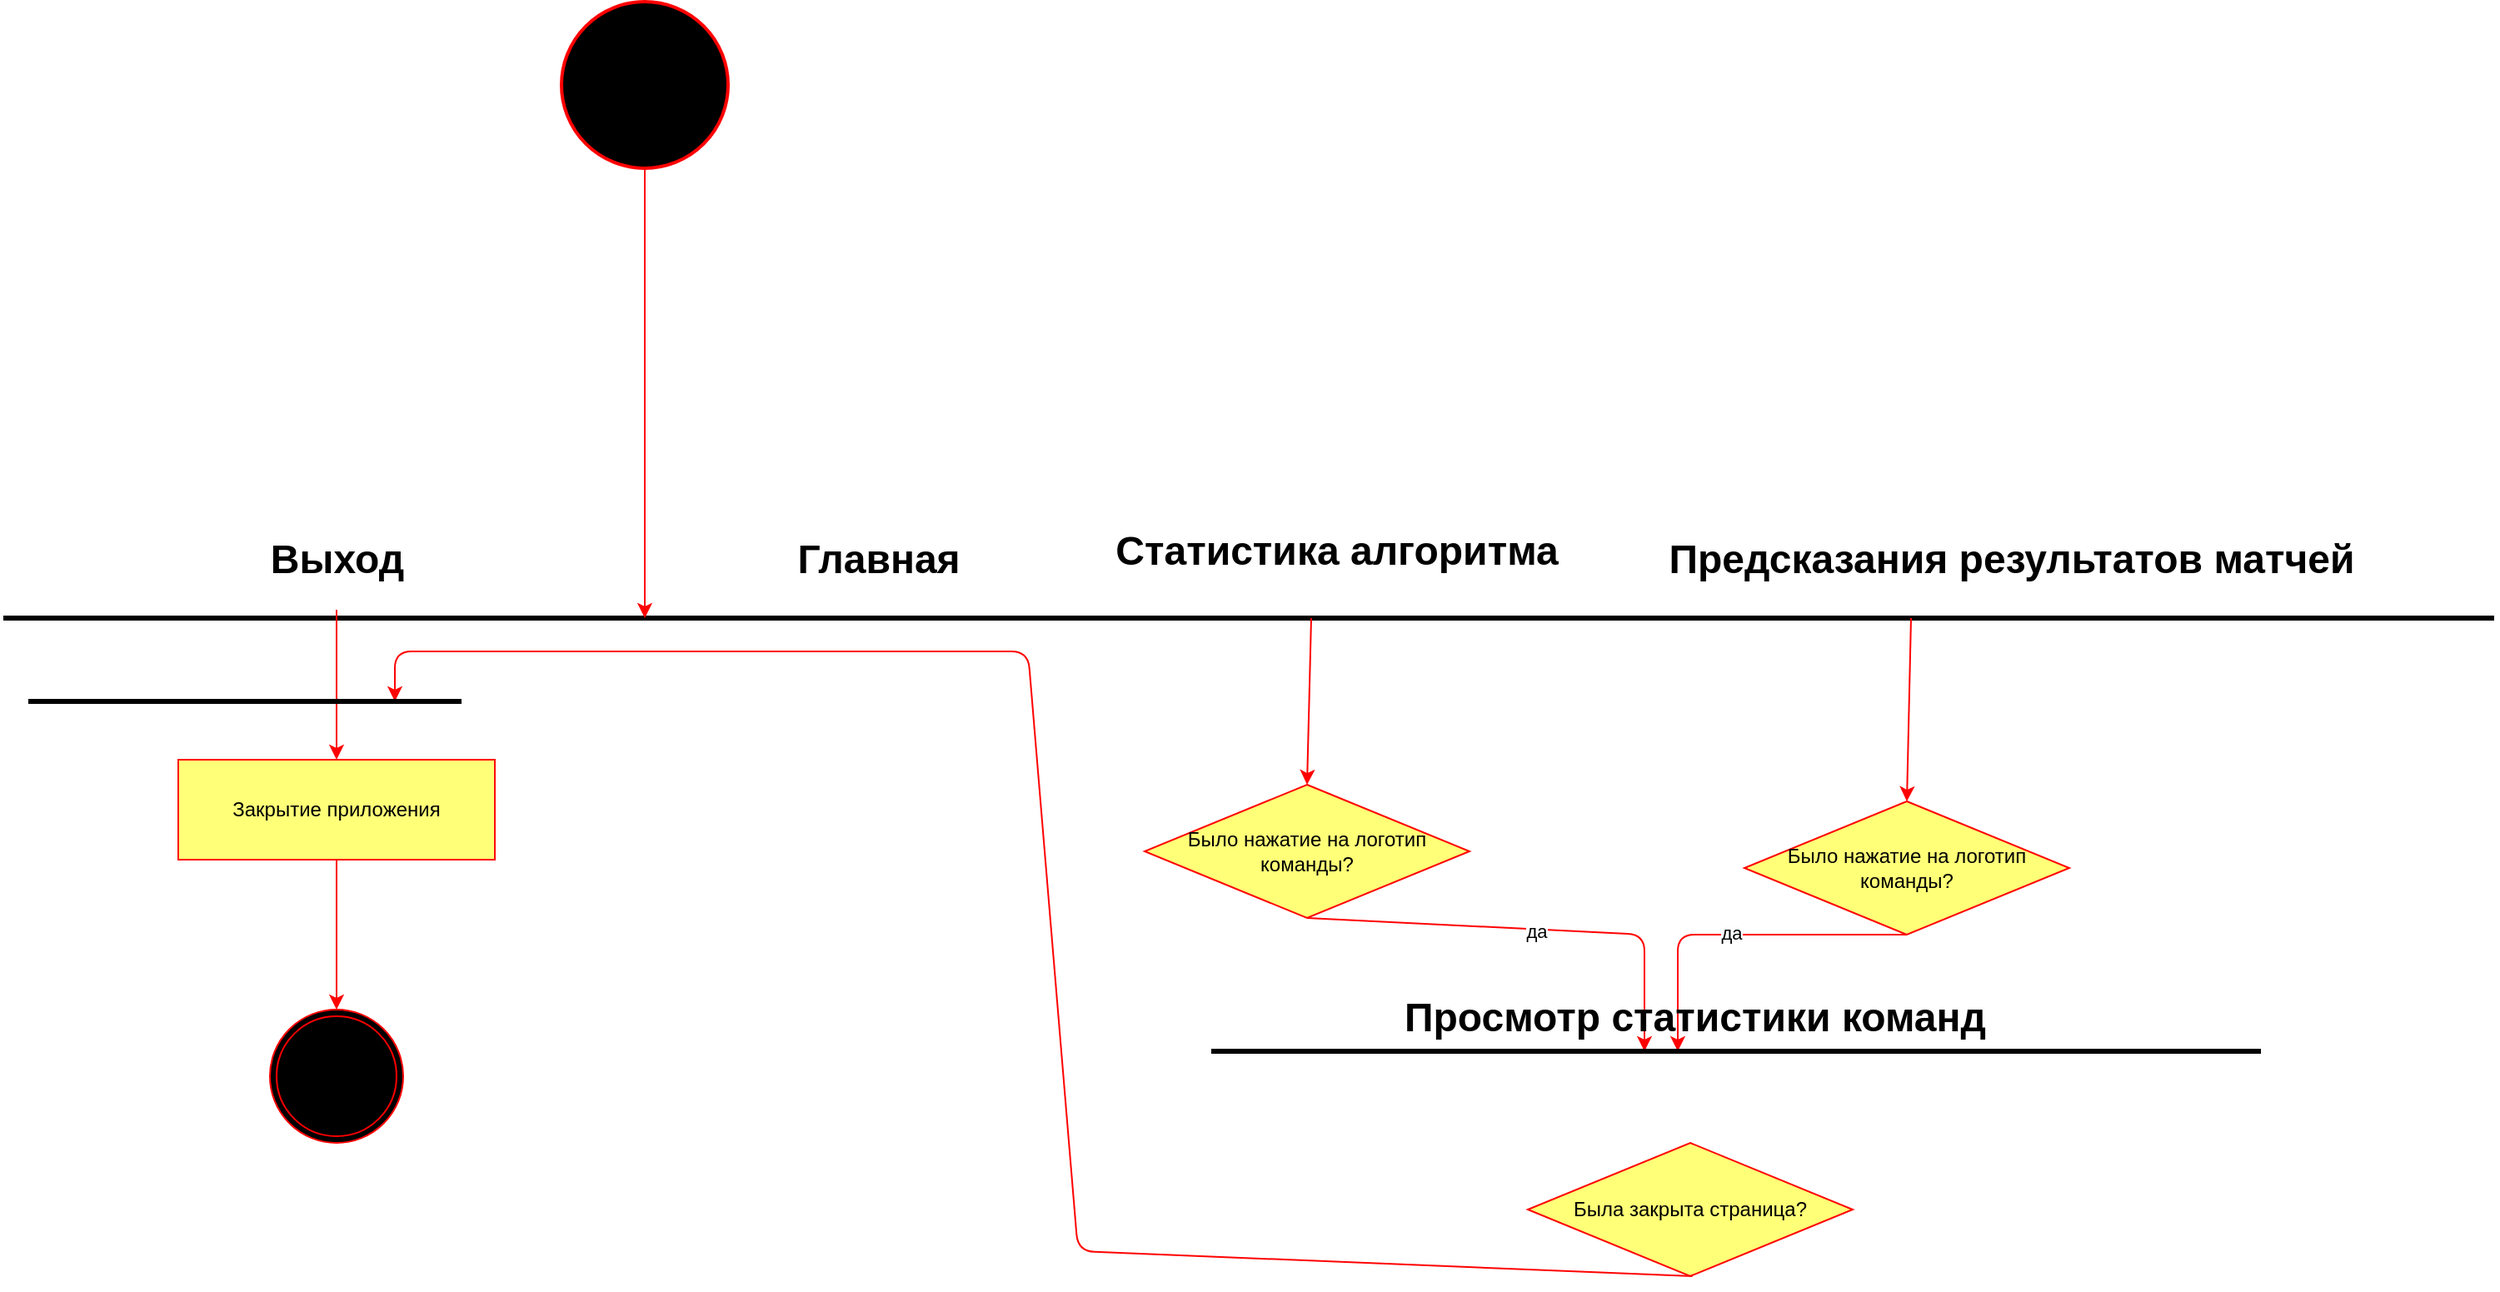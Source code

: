 <mxfile version="14.7.2" type="github">
  <diagram id="ovl93kgdagDSXJWDj75_" name="Page-1">
    <mxGraphModel dx="3304" dy="3299" grid="1" gridSize="10" guides="1" tooltips="1" connect="1" arrows="1" fold="1" page="1" pageScale="1" pageWidth="827" pageHeight="1169" math="0" shadow="0">
      <root>
        <mxCell id="0" />
        <mxCell id="1" parent="0" />
        <mxCell id="dWMFUqPLQpucTrkb1VZX-1" value="" style="strokeWidth=2;html=1;shape=mxgraph.flowchart.start_2;whiteSpace=wrap;fillColor=#000000;strokeColor=#FF0000;" vertex="1" parent="1">
          <mxGeometry x="-690" y="-1590" width="100" height="100" as="geometry" />
        </mxCell>
        <mxCell id="dWMFUqPLQpucTrkb1VZX-2" value="" style="endArrow=none;html=1;strokeWidth=3;" edge="1" parent="1">
          <mxGeometry width="50" height="50" relative="1" as="geometry">
            <mxPoint x="-1025" y="-1220" as="sourcePoint" />
            <mxPoint x="470" y="-1220" as="targetPoint" />
          </mxGeometry>
        </mxCell>
        <mxCell id="dWMFUqPLQpucTrkb1VZX-3" value="" style="endArrow=classic;html=1;strokeColor=#FF0000;exitX=0.5;exitY=1;exitDx=0;exitDy=0;exitPerimeter=0;" edge="1" parent="1" source="dWMFUqPLQpucTrkb1VZX-1">
          <mxGeometry width="50" height="50" relative="1" as="geometry">
            <mxPoint x="415" y="-1240" as="sourcePoint" />
            <mxPoint x="-640" y="-1220" as="targetPoint" />
          </mxGeometry>
        </mxCell>
        <mxCell id="dWMFUqPLQpucTrkb1VZX-4" value="Главная" style="text;strokeColor=none;fillColor=none;html=1;fontSize=24;fontStyle=1;verticalAlign=middle;align=center;" vertex="1" parent="1">
          <mxGeometry x="-550" y="-1275" width="100" height="40" as="geometry" />
        </mxCell>
        <mxCell id="dWMFUqPLQpucTrkb1VZX-13" value="Выход" style="text;strokeColor=none;fillColor=none;html=1;fontSize=24;fontStyle=1;verticalAlign=middle;align=center;" vertex="1" parent="1">
          <mxGeometry x="-875" y="-1275" width="100" height="40" as="geometry" />
        </mxCell>
        <mxCell id="dWMFUqPLQpucTrkb1VZX-14" value="Закрытие приложения" style="whiteSpace=wrap;html=1;strokeColor=#FF0000;gradientColor=none;fillColor=#FFFF78;" vertex="1" parent="1">
          <mxGeometry x="-920" y="-1135" width="190" height="60" as="geometry" />
        </mxCell>
        <mxCell id="dWMFUqPLQpucTrkb1VZX-15" value="" style="endArrow=classic;html=1;strokeColor=#FF0000;entryX=0.5;entryY=0;entryDx=0;entryDy=0;" edge="1" parent="1" target="dWMFUqPLQpucTrkb1VZX-14">
          <mxGeometry width="50" height="50" relative="1" as="geometry">
            <mxPoint x="-825" y="-1225" as="sourcePoint" />
            <mxPoint x="-475" y="-1015" as="targetPoint" />
          </mxGeometry>
        </mxCell>
        <mxCell id="dWMFUqPLQpucTrkb1VZX-17" value="" style="ellipse;shape=doubleEllipse;whiteSpace=wrap;html=1;aspect=fixed;gradientColor=none;fillColor=#000000;strokeColor=#FF0000;" vertex="1" parent="1">
          <mxGeometry x="-865" y="-985" width="80" height="80" as="geometry" />
        </mxCell>
        <mxCell id="dWMFUqPLQpucTrkb1VZX-20" value="Статистика алгоритма" style="text;strokeColor=none;fillColor=none;html=1;fontSize=24;fontStyle=1;verticalAlign=middle;align=center;" vertex="1" parent="1">
          <mxGeometry x="-275" y="-1280" width="100" height="40" as="geometry" />
        </mxCell>
        <mxCell id="dWMFUqPLQpucTrkb1VZX-33" value="Предсказания результатов матчей" style="text;strokeColor=none;fillColor=none;html=1;fontSize=24;fontStyle=1;verticalAlign=middle;align=center;" vertex="1" parent="1">
          <mxGeometry x="130" y="-1275" width="100" height="40" as="geometry" />
        </mxCell>
        <mxCell id="dWMFUqPLQpucTrkb1VZX-78" value="" style="endArrow=classic;html=1;strokeColor=#FF0000;entryX=0.5;entryY=0;entryDx=0;entryDy=0;exitX=0.5;exitY=1;exitDx=0;exitDy=0;" edge="1" parent="1" source="dWMFUqPLQpucTrkb1VZX-14" target="dWMFUqPLQpucTrkb1VZX-17">
          <mxGeometry width="50" height="50" relative="1" as="geometry">
            <mxPoint x="-815" y="-1215" as="sourcePoint" />
            <mxPoint x="-815" y="-1125" as="targetPoint" />
          </mxGeometry>
        </mxCell>
        <mxCell id="dWMFUqPLQpucTrkb1VZX-80" value="Было нажатие на логотип команды?" style="rhombus;whiteSpace=wrap;html=1;fillColor=#FFFF78;gradientColor=none;strokeColor=#FF0000;" vertex="1" parent="1">
          <mxGeometry x="-340" y="-1120" width="195" height="80" as="geometry" />
        </mxCell>
        <mxCell id="dWMFUqPLQpucTrkb1VZX-81" value="" style="endArrow=classic;html=1;strokeColor=#FF0000;entryX=0.5;entryY=0;entryDx=0;entryDy=0;" edge="1" parent="1" target="dWMFUqPLQpucTrkb1VZX-80">
          <mxGeometry width="50" height="50" relative="1" as="geometry">
            <mxPoint x="-240" y="-1220" as="sourcePoint" />
            <mxPoint x="-815" y="-1125" as="targetPoint" />
          </mxGeometry>
        </mxCell>
        <mxCell id="dWMFUqPLQpucTrkb1VZX-82" value="Было нажатие на логотип команды?" style="rhombus;whiteSpace=wrap;html=1;fillColor=#FFFF78;gradientColor=none;strokeColor=#FF0000;" vertex="1" parent="1">
          <mxGeometry x="20" y="-1110" width="195" height="80" as="geometry" />
        </mxCell>
        <mxCell id="dWMFUqPLQpucTrkb1VZX-83" value="" style="endArrow=classic;html=1;strokeColor=#FF0000;entryX=0.5;entryY=0;entryDx=0;entryDy=0;" edge="1" parent="1" target="dWMFUqPLQpucTrkb1VZX-82">
          <mxGeometry width="50" height="50" relative="1" as="geometry">
            <mxPoint x="120" y="-1220" as="sourcePoint" />
            <mxPoint x="-232.5" y="-1110" as="targetPoint" />
          </mxGeometry>
        </mxCell>
        <mxCell id="dWMFUqPLQpucTrkb1VZX-84" value="" style="endArrow=classic;html=1;strokeColor=#FF0000;exitX=0.5;exitY=1;exitDx=0;exitDy=0;" edge="1" parent="1" source="dWMFUqPLQpucTrkb1VZX-80">
          <mxGeometry width="50" height="50" relative="1" as="geometry">
            <mxPoint x="-230" y="-1210" as="sourcePoint" />
            <mxPoint x="-40" y="-960" as="targetPoint" />
            <Array as="points">
              <mxPoint x="-40" y="-1030" />
            </Array>
          </mxGeometry>
        </mxCell>
        <mxCell id="dWMFUqPLQpucTrkb1VZX-85" value="да&lt;br&gt;" style="edgeLabel;html=1;align=center;verticalAlign=middle;resizable=0;points=[];" vertex="1" connectable="0" parent="dWMFUqPLQpucTrkb1VZX-84">
          <mxGeometry x="0.011" y="-1" relative="1" as="geometry">
            <mxPoint x="-1" as="offset" />
          </mxGeometry>
        </mxCell>
        <mxCell id="dWMFUqPLQpucTrkb1VZX-87" value="" style="endArrow=classic;html=1;strokeColor=#FF0000;exitX=0.5;exitY=1;exitDx=0;exitDy=0;" edge="1" parent="1" source="dWMFUqPLQpucTrkb1VZX-82">
          <mxGeometry width="50" height="50" relative="1" as="geometry">
            <mxPoint x="-232.5" y="-1030" as="sourcePoint" />
            <mxPoint x="-20" y="-960" as="targetPoint" />
            <Array as="points">
              <mxPoint x="-20" y="-1030" />
            </Array>
          </mxGeometry>
        </mxCell>
        <mxCell id="dWMFUqPLQpucTrkb1VZX-88" value="да&lt;br&gt;" style="edgeLabel;html=1;align=center;verticalAlign=middle;resizable=0;points=[];" vertex="1" connectable="0" parent="dWMFUqPLQpucTrkb1VZX-87">
          <mxGeometry x="0.011" y="-1" relative="1" as="geometry">
            <mxPoint x="-1" as="offset" />
          </mxGeometry>
        </mxCell>
        <mxCell id="dWMFUqPLQpucTrkb1VZX-89" value="" style="endArrow=none;html=1;strokeWidth=3;" edge="1" parent="1">
          <mxGeometry width="50" height="50" relative="1" as="geometry">
            <mxPoint x="-300" y="-960" as="sourcePoint" />
            <mxPoint x="330" y="-960" as="targetPoint" />
          </mxGeometry>
        </mxCell>
        <mxCell id="dWMFUqPLQpucTrkb1VZX-90" value="Просмотр статистики команд" style="text;strokeColor=none;fillColor=none;html=1;fontSize=24;fontStyle=1;verticalAlign=middle;align=center;" vertex="1" parent="1">
          <mxGeometry x="-60" y="-1000" width="100" height="40" as="geometry" />
        </mxCell>
        <mxCell id="dWMFUqPLQpucTrkb1VZX-91" value="Была закрыта страница?" style="rhombus;whiteSpace=wrap;html=1;fillColor=#FFFF78;gradientColor=none;strokeColor=#FF0000;" vertex="1" parent="1">
          <mxGeometry x="-110" y="-905" width="195" height="80" as="geometry" />
        </mxCell>
        <mxCell id="dWMFUqPLQpucTrkb1VZX-92" value="" style="endArrow=classic;html=1;strokeColor=#FF0000;" edge="1" parent="1">
          <mxGeometry width="50" height="50" relative="1" as="geometry">
            <mxPoint x="-11.25" y="-825" as="sourcePoint" />
            <mxPoint x="-790" y="-1170" as="targetPoint" />
            <Array as="points">
              <mxPoint x="-380" y="-840" />
              <mxPoint x="-410" y="-1200" />
              <mxPoint x="-790" y="-1200" />
            </Array>
          </mxGeometry>
        </mxCell>
        <mxCell id="dWMFUqPLQpucTrkb1VZX-93" value="" style="endArrow=none;html=1;strokeWidth=3;" edge="1" parent="1">
          <mxGeometry width="50" height="50" relative="1" as="geometry">
            <mxPoint x="-1010" y="-1170" as="sourcePoint" />
            <mxPoint x="-750" y="-1170" as="targetPoint" />
          </mxGeometry>
        </mxCell>
      </root>
    </mxGraphModel>
  </diagram>
</mxfile>
